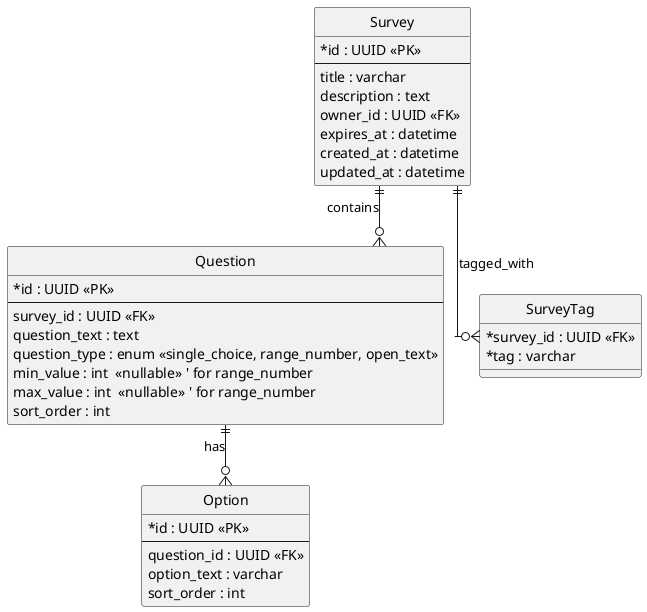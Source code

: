 @startuml
hide circle
skinparam linetype ortho
skinparam classAttributeIconSize 0

' Core survey definition
entity "Survey" as Survey {
  *id : UUID <<PK>>
  --
  title : varchar
  description : text
  owner_id : UUID <<FK>>
  expires_at : datetime
  created_at : datetime
  updated_at : datetime
}

entity "Question" as Question {
  *id : UUID <<PK>>
  --
  survey_id : UUID <<FK>>
  question_text : text
  question_type : enum <<single_choice, range_number, open_text>>
  min_value : int  <<nullable>> ' for range_number
  max_value : int  <<nullable>> ' for range_number
  sort_order : int
}

entity "Option" as Option {
  *id : UUID <<PK>>
  --
  question_id : UUID <<FK>>
  option_text : varchar
  sort_order : int
}

entity "SurveyTag" as SurveyTag {
  *survey_id : UUID <<FK>>
  *tag : varchar
}

' Relationships
Survey ||--o{ Question : contains
Question ||--o{ Option : has
Survey ||--o{ SurveyTag : tagged_with

@enduml
